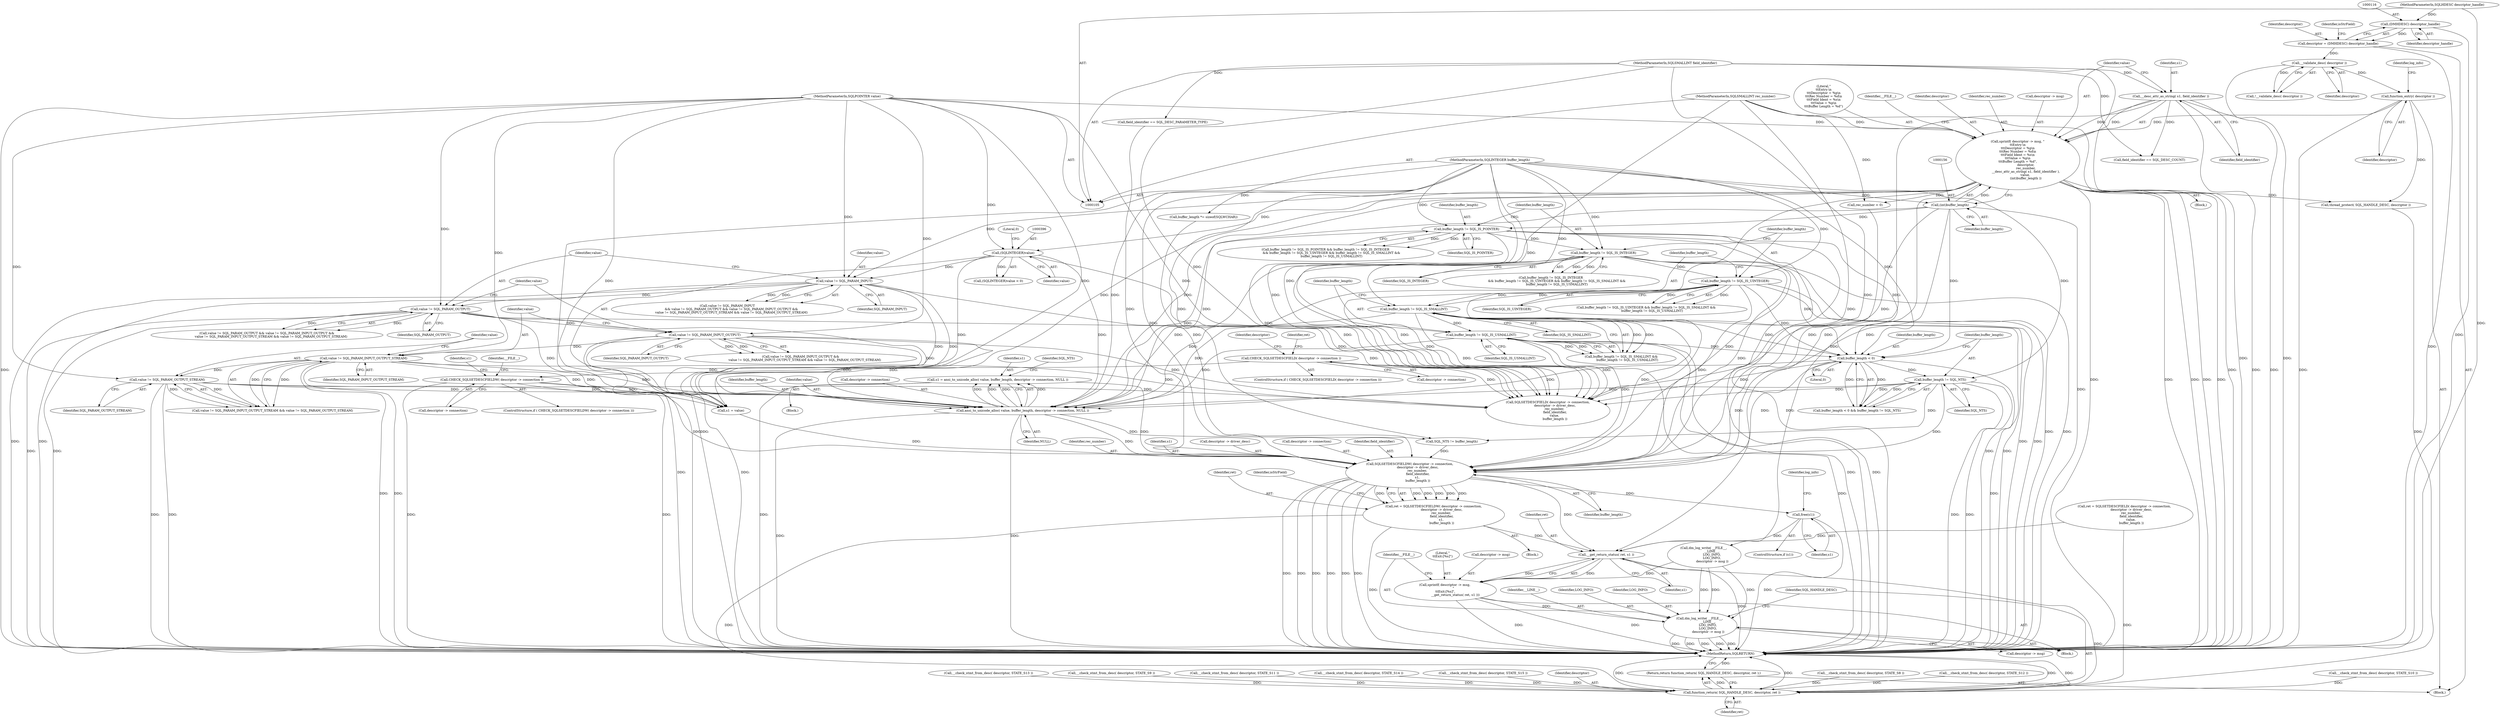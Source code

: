 digraph "1_unixODBC_45ef78e037f578b15fc58938a3a3251655e71d6f#diff-d52750c7ba4e594410438569d8e2963aL24@pointer" {
"1000496" [label="(Call,s1 = ansi_to_unicode_alloc( value, buffer_length, descriptor -> connection, NULL ))"];
"1000498" [label="(Call,ansi_to_unicode_alloc( value, buffer_length, descriptor -> connection, NULL ))"];
"1000395" [label="(Call,(SQLINTEGER)value)"];
"1000144" [label="(Call,sprintf( descriptor -> msg, \"\n\t\tEntry:\\n\n\t\t\tDescriptor = %p\\n\n\t\t\tRec Number = %d\\n\n\t\t\tField Ident = %s\\n\n\t\t\tValue = %p\\n\n\t\t\tBuffer Length = %d\",\n                descriptor,\n                rec_number,\n                __desc_attr_as_string( s1, field_identifier ),\n                value, \n                (int)buffer_length ))"];
"1000137" [label="(Call,function_entry( descriptor ))"];
"1000126" [label="(Call,__validate_desc( descriptor ))"];
"1000113" [label="(Call,descriptor = (DMHDESC) descriptor_handle)"];
"1000115" [label="(Call,(DMHDESC) descriptor_handle)"];
"1000106" [label="(MethodParameterIn,SQLHDESC descriptor_handle)"];
"1000107" [label="(MethodParameterIn,SQLSMALLINT rec_number)"];
"1000151" [label="(Call,__desc_attr_as_string( s1, field_identifier ))"];
"1000108" [label="(MethodParameterIn,SQLSMALLINT field_identifier)"];
"1000109" [label="(MethodParameterIn,SQLPOINTER value)"];
"1000155" [label="(Call,(int)buffer_length)"];
"1000110" [label="(MethodParameterIn,SQLINTEGER buffer_length)"];
"1000425" [label="(Call,value != SQL_PARAM_INPUT)"];
"1000440" [label="(Call,value != SQL_PARAM_OUTPUT_STREAM)"];
"1000437" [label="(Call,value != SQL_PARAM_INPUT_OUTPUT_STREAM)"];
"1000433" [label="(Call,value != SQL_PARAM_INPUT_OUTPUT)"];
"1000429" [label="(Call,value != SQL_PARAM_OUTPUT)"];
"1000356" [label="(Call,buffer_length != SQL_IS_USMALLINT)"];
"1000353" [label="(Call,buffer_length != SQL_IS_SMALLINT)"];
"1000349" [label="(Call,buffer_length != SQL_IS_UINTEGER)"];
"1000345" [label="(Call,buffer_length != SQL_IS_INTEGER)"];
"1000341" [label="(Call,buffer_length != SQL_IS_POINTER)"];
"1000363" [label="(Call,buffer_length < 0)"];
"1000366" [label="(Call,buffer_length != SQL_NTS)"];
"1000484" [label="(Call,CHECK_SQLSETDESCFIELDW( descriptor -> connection ))"];
"1000464" [label="(Call,CHECK_SQLSETDESCFIELD( descriptor -> connection ))"];
"1000521" [label="(Call,SQLSETDESCFIELDW( descriptor -> connection,\n                descriptor -> driver_desc,\n                rec_number, \n                field_identifier,\n                s1, \n                buffer_length ))"];
"1000519" [label="(Call,ret = SQLSETDESCFIELDW( descriptor -> connection,\n                descriptor -> driver_desc,\n                rec_number, \n                field_identifier,\n                s1, \n                buffer_length ))"];
"1000576" [label="(Call,__get_return_status( ret, s1 ))"];
"1000571" [label="(Call,sprintf( descriptor -> msg, \n                \"\n\t\tExit:[%s]\",\n                    __get_return_status( ret, s1 )))"];
"1000579" [label="(Call,dm_log_write( __FILE__, \n                __LINE__, \n                LOG_INFO, \n                LOG_INFO, \n                descriptor -> msg ))"];
"1000588" [label="(Call,function_return( SQL_HANDLE_DESC, descriptor, ret ))"];
"1000587" [label="(Return,return function_return( SQL_HANDLE_DESC, descriptor, ret );)"];
"1000537" [label="(Call,free(s1))"];
"1000576" [label="(Call,__get_return_status( ret, s1 ))"];
"1000465" [label="(Call,descriptor -> connection)"];
"1000438" [label="(Identifier,value)"];
"1000137" [label="(Call,function_entry( descriptor ))"];
"1000491" [label="(Identifier,s1)"];
"1000507" [label="(Identifier,SQL_NTS)"];
"1000463" [label="(ControlStructure,if ( CHECK_SQLSETDESCFIELD( descriptor -> connection )))"];
"1000367" [label="(Identifier,buffer_length)"];
"1000166" [label="(Call,thread_protect( SQL_HANDLE_DESC, descriptor ))"];
"1000484" [label="(Call,CHECK_SQLSETDESCFIELDW( descriptor -> connection ))"];
"1000357" [label="(Identifier,buffer_length)"];
"1000442" [label="(Identifier,SQL_PARAM_OUTPUT_STREAM)"];
"1000127" [label="(Identifier,descriptor)"];
"1000510" [label="(Call,buffer_length *= sizeof(SQLWCHAR))"];
"1000364" [label="(Identifier,buffer_length)"];
"1000498" [label="(Call,ansi_to_unicode_alloc( value, buffer_length, descriptor -> connection, NULL ))"];
"1000428" [label="(Call,value != SQL_PARAM_OUTPUT && value != SQL_PARAM_INPUT_OUTPUT &&\n        value != SQL_PARAM_INPUT_OUTPUT_STREAM && value != SQL_PARAM_OUTPUT_STREAM)"];
"1000213" [label="(Call,__check_stmt_from_desc( descriptor, STATE_S10 ))"];
"1000432" [label="(Call,value != SQL_PARAM_INPUT_OUTPUT &&\n        value != SQL_PARAM_INPUT_OUTPUT_STREAM && value != SQL_PARAM_OUTPUT_STREAM)"];
"1000519" [label="(Call,ret = SQLSETDESCFIELDW( descriptor -> connection,\n                descriptor -> driver_desc,\n                rec_number, \n                field_identifier,\n                s1, \n                buffer_length ))"];
"1000497" [label="(Identifier,s1)"];
"1000362" [label="(Call,buffer_length < 0 && buffer_length != SQL_NTS)"];
"1000109" [label="(MethodParameterIn,SQLPOINTER value)"];
"1000434" [label="(Identifier,value)"];
"1000225" [label="(Call,__check_stmt_from_desc( descriptor, STATE_S13 ))"];
"1000355" [label="(Identifier,SQL_IS_SMALLINT)"];
"1000470" [label="(Identifier,ret)"];
"1000426" [label="(Identifier,value)"];
"1000506" [label="(Call,SQL_NTS != buffer_length)"];
"1000486" [label="(Identifier,descriptor)"];
"1000570" [label="(Block,)"];
"1000209" [label="(Call,__check_stmt_from_desc( descriptor, STATE_S9 ))"];
"1000520" [label="(Identifier,ret)"];
"1000496" [label="(Call,s1 = ansi_to_unicode_alloc( value, buffer_length, descriptor -> connection, NULL ))"];
"1000366" [label="(Call,buffer_length != SQL_NTS)"];
"1000592" [label="(MethodReturn,SQLRETURN)"];
"1000542" [label="(Identifier,__FILE__)"];
"1000568" [label="(Identifier,log_info)"];
"1000152" [label="(Identifier,s1)"];
"1000115" [label="(Call,(DMHDESC) descriptor_handle)"];
"1000424" [label="(Call,value != SQL_PARAM_INPUT\n        && value != SQL_PARAM_OUTPUT && value != SQL_PARAM_INPUT_OUTPUT &&\n        value != SQL_PARAM_INPUT_OUTPUT_STREAM && value != SQL_PARAM_OUTPUT_STREAM)"];
"1000433" [label="(Call,value != SQL_PARAM_INPUT_OUTPUT)"];
"1000429" [label="(Call,value != SQL_PARAM_OUTPUT)"];
"1000159" [label="(Identifier,__FILE__)"];
"1000439" [label="(Identifier,SQL_PARAM_INPUT_OUTPUT_STREAM)"];
"1000537" [label="(Call,free(s1))"];
"1000217" [label="(Call,__check_stmt_from_desc( descriptor, STATE_S11 ))"];
"1000485" [label="(Call,descriptor -> connection)"];
"1000138" [label="(Identifier,descriptor)"];
"1000157" [label="(Identifier,buffer_length)"];
"1000341" [label="(Call,buffer_length != SQL_IS_POINTER)"];
"1000144" [label="(Call,sprintf( descriptor -> msg, \"\n\t\tEntry:\\n\n\t\t\tDescriptor = %p\\n\n\t\t\tRec Number = %d\\n\n\t\t\tField Ident = %s\\n\n\t\t\tValue = %p\\n\n\t\t\tBuffer Length = %d\",\n                descriptor,\n                rec_number,\n                __desc_attr_as_string( s1, field_identifier ),\n                value, \n                (int)buffer_length ))"];
"1000500" [label="(Identifier,buffer_length)"];
"1000588" [label="(Call,function_return( SQL_HANDLE_DESC, descriptor, ret ))"];
"1000345" [label="(Call,buffer_length != SQL_IS_INTEGER)"];
"1000229" [label="(Call,__check_stmt_from_desc( descriptor, STATE_S14 ))"];
"1000571" [label="(Call,sprintf( descriptor -> msg, \n                \"\n\t\tExit:[%s]\",\n                    __get_return_status( ret, s1 )))"];
"1000117" [label="(Identifier,descriptor_handle)"];
"1000577" [label="(Identifier,ret)"];
"1000107" [label="(MethodParameterIn,SQLSMALLINT rec_number)"];
"1000579" [label="(Call,dm_log_write( __FILE__, \n                __LINE__, \n                LOG_INFO, \n                LOG_INFO, \n                descriptor -> msg ))"];
"1000352" [label="(Call,buffer_length != SQL_IS_SMALLINT &&\n            buffer_length != SQL_IS_USMALLINT)"];
"1000437" [label="(Call,value != SQL_PARAM_INPUT_OUTPUT_STREAM)"];
"1000148" [label="(Literal,\"\n\t\tEntry:\\n\n\t\t\tDescriptor = %p\\n\n\t\t\tRec Number = %d\\n\n\t\t\tField Ident = %s\\n\n\t\t\tValue = %p\\n\n\t\t\tBuffer Length = %d\")"];
"1000153" [label="(Identifier,field_identifier)"];
"1000530" [label="(Identifier,s1)"];
"1000350" [label="(Identifier,buffer_length)"];
"1000232" [label="(Call,__check_stmt_from_desc( descriptor, STATE_S15 ))"];
"1000154" [label="(Identifier,value)"];
"1000427" [label="(Identifier,SQL_PARAM_INPUT)"];
"1000582" [label="(Identifier,LOG_INFO)"];
"1000151" [label="(Call,__desc_attr_as_string( s1, field_identifier ))"];
"1000143" [label="(Block,)"];
"1000440" [label="(Call,value != SQL_PARAM_OUTPUT_STREAM)"];
"1000114" [label="(Identifier,descriptor)"];
"1000488" [label="(Block,)"];
"1000535" [label="(ControlStructure,if (s1))"];
"1000499" [label="(Identifier,value)"];
"1000141" [label="(Identifier,log_info)"];
"1000525" [label="(Call,descriptor -> driver_desc)"];
"1000435" [label="(Identifier,SQL_PARAM_INPUT_OUTPUT)"];
"1000343" [label="(Identifier,SQL_IS_POINTER)"];
"1000342" [label="(Identifier,buffer_length)"];
"1000155" [label="(Call,(int)buffer_length)"];
"1000583" [label="(Identifier,LOG_INFO)"];
"1000521" [label="(Call,SQLSETDESCFIELDW( descriptor -> connection,\n                descriptor -> driver_desc,\n                rec_number, \n                field_identifier,\n                s1, \n                buffer_length ))"];
"1000110" [label="(MethodParameterIn,SQLINTEGER buffer_length)"];
"1000441" [label="(Identifier,value)"];
"1000344" [label="(Call,buffer_length != SQL_IS_INTEGER\n            && buffer_length != SQL_IS_UINTEGER && buffer_length != SQL_IS_SMALLINT &&\n            buffer_length != SQL_IS_USMALLINT)"];
"1000531" [label="(Identifier,buffer_length)"];
"1000108" [label="(MethodParameterIn,SQLSMALLINT field_identifier)"];
"1000126" [label="(Call,__validate_desc( descriptor ))"];
"1000587" [label="(Return,return function_return( SQL_HANDLE_DESC, descriptor, ret );)"];
"1000363" [label="(Call,buffer_length < 0)"];
"1000431" [label="(Identifier,SQL_PARAM_OUTPUT)"];
"1000351" [label="(Identifier,SQL_IS_UINTEGER)"];
"1000516" [label="(Call,s1 = value)"];
"1000522" [label="(Call,descriptor -> connection)"];
"1000483" [label="(ControlStructure,if ( CHECK_SQLSETDESCFIELDW( descriptor -> connection )))"];
"1000158" [label="(Call,dm_log_write( __FILE__, \n                __LINE__, \n                LOG_INFO, \n                LOG_INFO, \n                descriptor -> msg ))"];
"1000346" [label="(Identifier,buffer_length)"];
"1000349" [label="(Call,buffer_length != SQL_IS_UINTEGER)"];
"1000149" [label="(Identifier,descriptor)"];
"1000538" [label="(Identifier,s1)"];
"1000365" [label="(Literal,0)"];
"1000122" [label="(Identifier,isStrField)"];
"1000495" [label="(Block,)"];
"1000572" [label="(Call,descriptor -> msg)"];
"1000394" [label="(Call,(SQLINTEGER)value < 0)"];
"1000471" [label="(Call,SQLSETDESCFIELD( descriptor -> connection,\n              descriptor -> driver_desc,\n              rec_number, \n              field_identifier,\n              value, \n              buffer_length ))"];
"1000591" [label="(Identifier,ret)"];
"1000590" [label="(Identifier,descriptor)"];
"1000391" [label="(Call,field_identifier == SQL_DESC_COUNT)"];
"1000262" [label="(Call,rec_number < 0)"];
"1000347" [label="(Identifier,SQL_IS_INTEGER)"];
"1000529" [label="(Identifier,field_identifier)"];
"1000464" [label="(Call,CHECK_SQLSETDESCFIELD( descriptor -> connection ))"];
"1000580" [label="(Identifier,__FILE__)"];
"1000575" [label="(Literal,\"\n\t\tExit:[%s]\")"];
"1000348" [label="(Call,buffer_length != SQL_IS_UINTEGER && buffer_length != SQL_IS_SMALLINT &&\n            buffer_length != SQL_IS_USMALLINT)"];
"1000589" [label="(Identifier,SQL_HANDLE_DESC)"];
"1000150" [label="(Identifier,rec_number)"];
"1000584" [label="(Call,descriptor -> msg)"];
"1000436" [label="(Call,value != SQL_PARAM_INPUT_OUTPUT_STREAM && value != SQL_PARAM_OUTPUT_STREAM)"];
"1000469" [label="(Call,ret = SQLSETDESCFIELD( descriptor -> connection,\n              descriptor -> driver_desc,\n              rec_number, \n              field_identifier,\n              value, \n              buffer_length ))"];
"1000368" [label="(Identifier,SQL_NTS)"];
"1000581" [label="(Identifier,__LINE__)"];
"1000125" [label="(Call,!__validate_desc( descriptor ))"];
"1000354" [label="(Identifier,buffer_length)"];
"1000578" [label="(Identifier,s1)"];
"1000145" [label="(Call,descriptor -> msg)"];
"1000395" [label="(Call,(SQLINTEGER)value)"];
"1000397" [label="(Identifier,value)"];
"1000205" [label="(Call,__check_stmt_from_desc( descriptor, STATE_S8 ))"];
"1000501" [label="(Call,descriptor -> connection)"];
"1000106" [label="(MethodParameterIn,SQLHDESC descriptor_handle)"];
"1000356" [label="(Call,buffer_length != SQL_IS_USMALLINT)"];
"1000111" [label="(Block,)"];
"1000358" [label="(Identifier,SQL_IS_USMALLINT)"];
"1000425" [label="(Call,value != SQL_PARAM_INPUT)"];
"1000528" [label="(Identifier,rec_number)"];
"1000221" [label="(Call,__check_stmt_from_desc( descriptor, STATE_S12 ))"];
"1000113" [label="(Call,descriptor = (DMHDESC) descriptor_handle)"];
"1000430" [label="(Identifier,value)"];
"1000504" [label="(Identifier,NULL)"];
"1000421" [label="(Call,field_identifier == SQL_DESC_PARAMETER_TYPE)"];
"1000340" [label="(Call,buffer_length != SQL_IS_POINTER && buffer_length != SQL_IS_INTEGER\n            && buffer_length != SQL_IS_UINTEGER && buffer_length != SQL_IS_SMALLINT &&\n            buffer_length != SQL_IS_USMALLINT)"];
"1000398" [label="(Literal,0)"];
"1000353" [label="(Call,buffer_length != SQL_IS_SMALLINT)"];
"1000533" [label="(Identifier,isStrField)"];
"1000496" -> "1000495"  [label="AST: "];
"1000496" -> "1000498"  [label="CFG: "];
"1000497" -> "1000496"  [label="AST: "];
"1000498" -> "1000496"  [label="AST: "];
"1000507" -> "1000496"  [label="CFG: "];
"1000496" -> "1000592"  [label="DDG: "];
"1000498" -> "1000496"  [label="DDG: "];
"1000498" -> "1000496"  [label="DDG: "];
"1000498" -> "1000496"  [label="DDG: "];
"1000498" -> "1000496"  [label="DDG: "];
"1000496" -> "1000521"  [label="DDG: "];
"1000498" -> "1000504"  [label="CFG: "];
"1000499" -> "1000498"  [label="AST: "];
"1000500" -> "1000498"  [label="AST: "];
"1000501" -> "1000498"  [label="AST: "];
"1000504" -> "1000498"  [label="AST: "];
"1000498" -> "1000592"  [label="DDG: "];
"1000498" -> "1000592"  [label="DDG: "];
"1000395" -> "1000498"  [label="DDG: "];
"1000425" -> "1000498"  [label="DDG: "];
"1000144" -> "1000498"  [label="DDG: "];
"1000440" -> "1000498"  [label="DDG: "];
"1000429" -> "1000498"  [label="DDG: "];
"1000433" -> "1000498"  [label="DDG: "];
"1000437" -> "1000498"  [label="DDG: "];
"1000109" -> "1000498"  [label="DDG: "];
"1000356" -> "1000498"  [label="DDG: "];
"1000349" -> "1000498"  [label="DDG: "];
"1000155" -> "1000498"  [label="DDG: "];
"1000363" -> "1000498"  [label="DDG: "];
"1000341" -> "1000498"  [label="DDG: "];
"1000366" -> "1000498"  [label="DDG: "];
"1000353" -> "1000498"  [label="DDG: "];
"1000345" -> "1000498"  [label="DDG: "];
"1000110" -> "1000498"  [label="DDG: "];
"1000484" -> "1000498"  [label="DDG: "];
"1000498" -> "1000506"  [label="DDG: "];
"1000498" -> "1000521"  [label="DDG: "];
"1000395" -> "1000394"  [label="AST: "];
"1000395" -> "1000397"  [label="CFG: "];
"1000396" -> "1000395"  [label="AST: "];
"1000397" -> "1000395"  [label="AST: "];
"1000398" -> "1000395"  [label="CFG: "];
"1000395" -> "1000592"  [label="DDG: "];
"1000395" -> "1000394"  [label="DDG: "];
"1000144" -> "1000395"  [label="DDG: "];
"1000109" -> "1000395"  [label="DDG: "];
"1000395" -> "1000425"  [label="DDG: "];
"1000395" -> "1000471"  [label="DDG: "];
"1000395" -> "1000516"  [label="DDG: "];
"1000144" -> "1000143"  [label="AST: "];
"1000144" -> "1000155"  [label="CFG: "];
"1000145" -> "1000144"  [label="AST: "];
"1000148" -> "1000144"  [label="AST: "];
"1000149" -> "1000144"  [label="AST: "];
"1000150" -> "1000144"  [label="AST: "];
"1000151" -> "1000144"  [label="AST: "];
"1000154" -> "1000144"  [label="AST: "];
"1000155" -> "1000144"  [label="AST: "];
"1000159" -> "1000144"  [label="CFG: "];
"1000144" -> "1000592"  [label="DDG: "];
"1000144" -> "1000592"  [label="DDG: "];
"1000144" -> "1000592"  [label="DDG: "];
"1000144" -> "1000592"  [label="DDG: "];
"1000144" -> "1000592"  [label="DDG: "];
"1000137" -> "1000144"  [label="DDG: "];
"1000107" -> "1000144"  [label="DDG: "];
"1000151" -> "1000144"  [label="DDG: "];
"1000151" -> "1000144"  [label="DDG: "];
"1000109" -> "1000144"  [label="DDG: "];
"1000155" -> "1000144"  [label="DDG: "];
"1000144" -> "1000158"  [label="DDG: "];
"1000144" -> "1000166"  [label="DDG: "];
"1000144" -> "1000262"  [label="DDG: "];
"1000144" -> "1000425"  [label="DDG: "];
"1000144" -> "1000471"  [label="DDG: "];
"1000144" -> "1000516"  [label="DDG: "];
"1000137" -> "1000111"  [label="AST: "];
"1000137" -> "1000138"  [label="CFG: "];
"1000138" -> "1000137"  [label="AST: "];
"1000141" -> "1000137"  [label="CFG: "];
"1000137" -> "1000592"  [label="DDG: "];
"1000126" -> "1000137"  [label="DDG: "];
"1000137" -> "1000166"  [label="DDG: "];
"1000126" -> "1000125"  [label="AST: "];
"1000126" -> "1000127"  [label="CFG: "];
"1000127" -> "1000126"  [label="AST: "];
"1000125" -> "1000126"  [label="CFG: "];
"1000126" -> "1000592"  [label="DDG: "];
"1000126" -> "1000125"  [label="DDG: "];
"1000113" -> "1000126"  [label="DDG: "];
"1000113" -> "1000111"  [label="AST: "];
"1000113" -> "1000115"  [label="CFG: "];
"1000114" -> "1000113"  [label="AST: "];
"1000115" -> "1000113"  [label="AST: "];
"1000122" -> "1000113"  [label="CFG: "];
"1000113" -> "1000592"  [label="DDG: "];
"1000115" -> "1000113"  [label="DDG: "];
"1000115" -> "1000117"  [label="CFG: "];
"1000116" -> "1000115"  [label="AST: "];
"1000117" -> "1000115"  [label="AST: "];
"1000115" -> "1000592"  [label="DDG: "];
"1000106" -> "1000115"  [label="DDG: "];
"1000106" -> "1000105"  [label="AST: "];
"1000106" -> "1000592"  [label="DDG: "];
"1000107" -> "1000105"  [label="AST: "];
"1000107" -> "1000592"  [label="DDG: "];
"1000107" -> "1000262"  [label="DDG: "];
"1000107" -> "1000471"  [label="DDG: "];
"1000107" -> "1000521"  [label="DDG: "];
"1000151" -> "1000153"  [label="CFG: "];
"1000152" -> "1000151"  [label="AST: "];
"1000153" -> "1000151"  [label="AST: "];
"1000154" -> "1000151"  [label="CFG: "];
"1000151" -> "1000592"  [label="DDG: "];
"1000151" -> "1000592"  [label="DDG: "];
"1000108" -> "1000151"  [label="DDG: "];
"1000151" -> "1000391"  [label="DDG: "];
"1000151" -> "1000576"  [label="DDG: "];
"1000108" -> "1000105"  [label="AST: "];
"1000108" -> "1000592"  [label="DDG: "];
"1000108" -> "1000391"  [label="DDG: "];
"1000108" -> "1000421"  [label="DDG: "];
"1000108" -> "1000471"  [label="DDG: "];
"1000108" -> "1000521"  [label="DDG: "];
"1000109" -> "1000105"  [label="AST: "];
"1000109" -> "1000592"  [label="DDG: "];
"1000109" -> "1000425"  [label="DDG: "];
"1000109" -> "1000429"  [label="DDG: "];
"1000109" -> "1000433"  [label="DDG: "];
"1000109" -> "1000437"  [label="DDG: "];
"1000109" -> "1000440"  [label="DDG: "];
"1000109" -> "1000471"  [label="DDG: "];
"1000109" -> "1000516"  [label="DDG: "];
"1000155" -> "1000157"  [label="CFG: "];
"1000156" -> "1000155"  [label="AST: "];
"1000157" -> "1000155"  [label="AST: "];
"1000155" -> "1000592"  [label="DDG: "];
"1000110" -> "1000155"  [label="DDG: "];
"1000155" -> "1000341"  [label="DDG: "];
"1000155" -> "1000363"  [label="DDG: "];
"1000155" -> "1000471"  [label="DDG: "];
"1000155" -> "1000521"  [label="DDG: "];
"1000110" -> "1000105"  [label="AST: "];
"1000110" -> "1000592"  [label="DDG: "];
"1000110" -> "1000341"  [label="DDG: "];
"1000110" -> "1000345"  [label="DDG: "];
"1000110" -> "1000349"  [label="DDG: "];
"1000110" -> "1000353"  [label="DDG: "];
"1000110" -> "1000356"  [label="DDG: "];
"1000110" -> "1000363"  [label="DDG: "];
"1000110" -> "1000366"  [label="DDG: "];
"1000110" -> "1000471"  [label="DDG: "];
"1000110" -> "1000506"  [label="DDG: "];
"1000110" -> "1000510"  [label="DDG: "];
"1000110" -> "1000521"  [label="DDG: "];
"1000425" -> "1000424"  [label="AST: "];
"1000425" -> "1000427"  [label="CFG: "];
"1000426" -> "1000425"  [label="AST: "];
"1000427" -> "1000425"  [label="AST: "];
"1000430" -> "1000425"  [label="CFG: "];
"1000424" -> "1000425"  [label="CFG: "];
"1000425" -> "1000592"  [label="DDG: "];
"1000425" -> "1000592"  [label="DDG: "];
"1000425" -> "1000424"  [label="DDG: "];
"1000425" -> "1000424"  [label="DDG: "];
"1000425" -> "1000429"  [label="DDG: "];
"1000425" -> "1000471"  [label="DDG: "];
"1000425" -> "1000516"  [label="DDG: "];
"1000440" -> "1000436"  [label="AST: "];
"1000440" -> "1000442"  [label="CFG: "];
"1000441" -> "1000440"  [label="AST: "];
"1000442" -> "1000440"  [label="AST: "];
"1000436" -> "1000440"  [label="CFG: "];
"1000440" -> "1000592"  [label="DDG: "];
"1000440" -> "1000592"  [label="DDG: "];
"1000440" -> "1000436"  [label="DDG: "];
"1000440" -> "1000436"  [label="DDG: "];
"1000437" -> "1000440"  [label="DDG: "];
"1000440" -> "1000471"  [label="DDG: "];
"1000440" -> "1000516"  [label="DDG: "];
"1000437" -> "1000436"  [label="AST: "];
"1000437" -> "1000439"  [label="CFG: "];
"1000438" -> "1000437"  [label="AST: "];
"1000439" -> "1000437"  [label="AST: "];
"1000441" -> "1000437"  [label="CFG: "];
"1000436" -> "1000437"  [label="CFG: "];
"1000437" -> "1000592"  [label="DDG: "];
"1000437" -> "1000592"  [label="DDG: "];
"1000437" -> "1000436"  [label="DDG: "];
"1000437" -> "1000436"  [label="DDG: "];
"1000433" -> "1000437"  [label="DDG: "];
"1000437" -> "1000471"  [label="DDG: "];
"1000437" -> "1000516"  [label="DDG: "];
"1000433" -> "1000432"  [label="AST: "];
"1000433" -> "1000435"  [label="CFG: "];
"1000434" -> "1000433"  [label="AST: "];
"1000435" -> "1000433"  [label="AST: "];
"1000438" -> "1000433"  [label="CFG: "];
"1000432" -> "1000433"  [label="CFG: "];
"1000433" -> "1000592"  [label="DDG: "];
"1000433" -> "1000592"  [label="DDG: "];
"1000433" -> "1000432"  [label="DDG: "];
"1000433" -> "1000432"  [label="DDG: "];
"1000429" -> "1000433"  [label="DDG: "];
"1000433" -> "1000471"  [label="DDG: "];
"1000433" -> "1000516"  [label="DDG: "];
"1000429" -> "1000428"  [label="AST: "];
"1000429" -> "1000431"  [label="CFG: "];
"1000430" -> "1000429"  [label="AST: "];
"1000431" -> "1000429"  [label="AST: "];
"1000434" -> "1000429"  [label="CFG: "];
"1000428" -> "1000429"  [label="CFG: "];
"1000429" -> "1000592"  [label="DDG: "];
"1000429" -> "1000592"  [label="DDG: "];
"1000429" -> "1000428"  [label="DDG: "];
"1000429" -> "1000428"  [label="DDG: "];
"1000429" -> "1000471"  [label="DDG: "];
"1000429" -> "1000516"  [label="DDG: "];
"1000356" -> "1000352"  [label="AST: "];
"1000356" -> "1000358"  [label="CFG: "];
"1000357" -> "1000356"  [label="AST: "];
"1000358" -> "1000356"  [label="AST: "];
"1000352" -> "1000356"  [label="CFG: "];
"1000356" -> "1000592"  [label="DDG: "];
"1000356" -> "1000592"  [label="DDG: "];
"1000356" -> "1000352"  [label="DDG: "];
"1000356" -> "1000352"  [label="DDG: "];
"1000353" -> "1000356"  [label="DDG: "];
"1000356" -> "1000363"  [label="DDG: "];
"1000356" -> "1000471"  [label="DDG: "];
"1000356" -> "1000521"  [label="DDG: "];
"1000353" -> "1000352"  [label="AST: "];
"1000353" -> "1000355"  [label="CFG: "];
"1000354" -> "1000353"  [label="AST: "];
"1000355" -> "1000353"  [label="AST: "];
"1000357" -> "1000353"  [label="CFG: "];
"1000352" -> "1000353"  [label="CFG: "];
"1000353" -> "1000592"  [label="DDG: "];
"1000353" -> "1000592"  [label="DDG: "];
"1000353" -> "1000352"  [label="DDG: "];
"1000353" -> "1000352"  [label="DDG: "];
"1000349" -> "1000353"  [label="DDG: "];
"1000353" -> "1000363"  [label="DDG: "];
"1000353" -> "1000471"  [label="DDG: "];
"1000353" -> "1000521"  [label="DDG: "];
"1000349" -> "1000348"  [label="AST: "];
"1000349" -> "1000351"  [label="CFG: "];
"1000350" -> "1000349"  [label="AST: "];
"1000351" -> "1000349"  [label="AST: "];
"1000354" -> "1000349"  [label="CFG: "];
"1000348" -> "1000349"  [label="CFG: "];
"1000349" -> "1000592"  [label="DDG: "];
"1000349" -> "1000592"  [label="DDG: "];
"1000349" -> "1000348"  [label="DDG: "];
"1000349" -> "1000348"  [label="DDG: "];
"1000345" -> "1000349"  [label="DDG: "];
"1000349" -> "1000363"  [label="DDG: "];
"1000349" -> "1000471"  [label="DDG: "];
"1000349" -> "1000521"  [label="DDG: "];
"1000345" -> "1000344"  [label="AST: "];
"1000345" -> "1000347"  [label="CFG: "];
"1000346" -> "1000345"  [label="AST: "];
"1000347" -> "1000345"  [label="AST: "];
"1000350" -> "1000345"  [label="CFG: "];
"1000344" -> "1000345"  [label="CFG: "];
"1000345" -> "1000592"  [label="DDG: "];
"1000345" -> "1000592"  [label="DDG: "];
"1000345" -> "1000344"  [label="DDG: "];
"1000345" -> "1000344"  [label="DDG: "];
"1000341" -> "1000345"  [label="DDG: "];
"1000345" -> "1000363"  [label="DDG: "];
"1000345" -> "1000471"  [label="DDG: "];
"1000345" -> "1000521"  [label="DDG: "];
"1000341" -> "1000340"  [label="AST: "];
"1000341" -> "1000343"  [label="CFG: "];
"1000342" -> "1000341"  [label="AST: "];
"1000343" -> "1000341"  [label="AST: "];
"1000346" -> "1000341"  [label="CFG: "];
"1000340" -> "1000341"  [label="CFG: "];
"1000341" -> "1000592"  [label="DDG: "];
"1000341" -> "1000592"  [label="DDG: "];
"1000341" -> "1000340"  [label="DDG: "];
"1000341" -> "1000340"  [label="DDG: "];
"1000341" -> "1000363"  [label="DDG: "];
"1000341" -> "1000471"  [label="DDG: "];
"1000341" -> "1000521"  [label="DDG: "];
"1000363" -> "1000362"  [label="AST: "];
"1000363" -> "1000365"  [label="CFG: "];
"1000364" -> "1000363"  [label="AST: "];
"1000365" -> "1000363"  [label="AST: "];
"1000367" -> "1000363"  [label="CFG: "];
"1000362" -> "1000363"  [label="CFG: "];
"1000363" -> "1000592"  [label="DDG: "];
"1000363" -> "1000362"  [label="DDG: "];
"1000363" -> "1000362"  [label="DDG: "];
"1000363" -> "1000366"  [label="DDG: "];
"1000363" -> "1000471"  [label="DDG: "];
"1000363" -> "1000521"  [label="DDG: "];
"1000366" -> "1000362"  [label="AST: "];
"1000366" -> "1000368"  [label="CFG: "];
"1000367" -> "1000366"  [label="AST: "];
"1000368" -> "1000366"  [label="AST: "];
"1000362" -> "1000366"  [label="CFG: "];
"1000366" -> "1000592"  [label="DDG: "];
"1000366" -> "1000592"  [label="DDG: "];
"1000366" -> "1000362"  [label="DDG: "];
"1000366" -> "1000362"  [label="DDG: "];
"1000366" -> "1000471"  [label="DDG: "];
"1000366" -> "1000506"  [label="DDG: "];
"1000366" -> "1000521"  [label="DDG: "];
"1000484" -> "1000483"  [label="AST: "];
"1000484" -> "1000485"  [label="CFG: "];
"1000485" -> "1000484"  [label="AST: "];
"1000491" -> "1000484"  [label="CFG: "];
"1000542" -> "1000484"  [label="CFG: "];
"1000484" -> "1000592"  [label="DDG: "];
"1000484" -> "1000592"  [label="DDG: "];
"1000464" -> "1000484"  [label="DDG: "];
"1000484" -> "1000521"  [label="DDG: "];
"1000464" -> "1000463"  [label="AST: "];
"1000464" -> "1000465"  [label="CFG: "];
"1000465" -> "1000464"  [label="AST: "];
"1000470" -> "1000464"  [label="CFG: "];
"1000486" -> "1000464"  [label="CFG: "];
"1000464" -> "1000592"  [label="DDG: "];
"1000464" -> "1000471"  [label="DDG: "];
"1000521" -> "1000519"  [label="AST: "];
"1000521" -> "1000531"  [label="CFG: "];
"1000522" -> "1000521"  [label="AST: "];
"1000525" -> "1000521"  [label="AST: "];
"1000528" -> "1000521"  [label="AST: "];
"1000529" -> "1000521"  [label="AST: "];
"1000530" -> "1000521"  [label="AST: "];
"1000531" -> "1000521"  [label="AST: "];
"1000519" -> "1000521"  [label="CFG: "];
"1000521" -> "1000592"  [label="DDG: "];
"1000521" -> "1000592"  [label="DDG: "];
"1000521" -> "1000592"  [label="DDG: "];
"1000521" -> "1000592"  [label="DDG: "];
"1000521" -> "1000592"  [label="DDG: "];
"1000521" -> "1000592"  [label="DDG: "];
"1000521" -> "1000519"  [label="DDG: "];
"1000521" -> "1000519"  [label="DDG: "];
"1000521" -> "1000519"  [label="DDG: "];
"1000521" -> "1000519"  [label="DDG: "];
"1000521" -> "1000519"  [label="DDG: "];
"1000521" -> "1000519"  [label="DDG: "];
"1000262" -> "1000521"  [label="DDG: "];
"1000421" -> "1000521"  [label="DDG: "];
"1000516" -> "1000521"  [label="DDG: "];
"1000510" -> "1000521"  [label="DDG: "];
"1000506" -> "1000521"  [label="DDG: "];
"1000521" -> "1000537"  [label="DDG: "];
"1000521" -> "1000576"  [label="DDG: "];
"1000519" -> "1000488"  [label="AST: "];
"1000520" -> "1000519"  [label="AST: "];
"1000533" -> "1000519"  [label="CFG: "];
"1000519" -> "1000592"  [label="DDG: "];
"1000519" -> "1000576"  [label="DDG: "];
"1000519" -> "1000588"  [label="DDG: "];
"1000576" -> "1000571"  [label="AST: "];
"1000576" -> "1000578"  [label="CFG: "];
"1000577" -> "1000576"  [label="AST: "];
"1000578" -> "1000576"  [label="AST: "];
"1000571" -> "1000576"  [label="CFG: "];
"1000576" -> "1000592"  [label="DDG: "];
"1000576" -> "1000571"  [label="DDG: "];
"1000576" -> "1000571"  [label="DDG: "];
"1000469" -> "1000576"  [label="DDG: "];
"1000537" -> "1000576"  [label="DDG: "];
"1000576" -> "1000588"  [label="DDG: "];
"1000571" -> "1000570"  [label="AST: "];
"1000572" -> "1000571"  [label="AST: "];
"1000575" -> "1000571"  [label="AST: "];
"1000580" -> "1000571"  [label="CFG: "];
"1000571" -> "1000592"  [label="DDG: "];
"1000571" -> "1000592"  [label="DDG: "];
"1000158" -> "1000571"  [label="DDG: "];
"1000571" -> "1000579"  [label="DDG: "];
"1000579" -> "1000570"  [label="AST: "];
"1000579" -> "1000584"  [label="CFG: "];
"1000580" -> "1000579"  [label="AST: "];
"1000581" -> "1000579"  [label="AST: "];
"1000582" -> "1000579"  [label="AST: "];
"1000583" -> "1000579"  [label="AST: "];
"1000584" -> "1000579"  [label="AST: "];
"1000589" -> "1000579"  [label="CFG: "];
"1000579" -> "1000592"  [label="DDG: "];
"1000579" -> "1000592"  [label="DDG: "];
"1000579" -> "1000592"  [label="DDG: "];
"1000579" -> "1000592"  [label="DDG: "];
"1000579" -> "1000592"  [label="DDG: "];
"1000158" -> "1000579"  [label="DDG: "];
"1000158" -> "1000579"  [label="DDG: "];
"1000158" -> "1000579"  [label="DDG: "];
"1000588" -> "1000587"  [label="AST: "];
"1000588" -> "1000591"  [label="CFG: "];
"1000589" -> "1000588"  [label="AST: "];
"1000590" -> "1000588"  [label="AST: "];
"1000591" -> "1000588"  [label="AST: "];
"1000587" -> "1000588"  [label="CFG: "];
"1000588" -> "1000592"  [label="DDG: "];
"1000588" -> "1000592"  [label="DDG: "];
"1000588" -> "1000592"  [label="DDG: "];
"1000588" -> "1000592"  [label="DDG: "];
"1000588" -> "1000587"  [label="DDG: "];
"1000166" -> "1000588"  [label="DDG: "];
"1000225" -> "1000588"  [label="DDG: "];
"1000213" -> "1000588"  [label="DDG: "];
"1000205" -> "1000588"  [label="DDG: "];
"1000217" -> "1000588"  [label="DDG: "];
"1000221" -> "1000588"  [label="DDG: "];
"1000229" -> "1000588"  [label="DDG: "];
"1000209" -> "1000588"  [label="DDG: "];
"1000232" -> "1000588"  [label="DDG: "];
"1000469" -> "1000588"  [label="DDG: "];
"1000587" -> "1000111"  [label="AST: "];
"1000592" -> "1000587"  [label="CFG: "];
"1000587" -> "1000592"  [label="DDG: "];
"1000537" -> "1000535"  [label="AST: "];
"1000537" -> "1000538"  [label="CFG: "];
"1000538" -> "1000537"  [label="AST: "];
"1000568" -> "1000537"  [label="CFG: "];
"1000537" -> "1000592"  [label="DDG: "];
}
